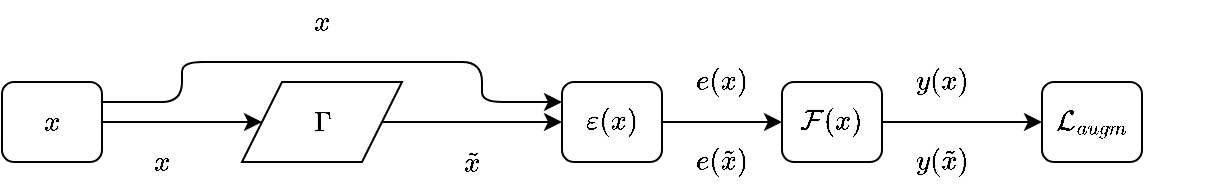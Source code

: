 <mxfile version="22.1.17" type="github">
  <diagram name="第 1 页" id="o04sqp-fn6l7u98TkgWh">
    <mxGraphModel dx="1221" dy="618" grid="1" gridSize="10" guides="1" tooltips="1" connect="1" arrows="1" fold="1" page="1" pageScale="1" pageWidth="3300" pageHeight="4681" math="1" shadow="0">
      <root>
        <mxCell id="0" />
        <mxCell id="1" parent="0" />
        <mxCell id="IFNGJjRrk_RT7um1f7Ms-9" style="edgeStyle=orthogonalEdgeStyle;rounded=0;orthogonalLoop=1;jettySize=auto;html=1;exitX=1;exitY=0.5;exitDx=0;exitDy=0;" edge="1" parent="1" source="IFNGJjRrk_RT7um1f7Ms-2" target="IFNGJjRrk_RT7um1f7Ms-6">
          <mxGeometry relative="1" as="geometry">
            <Array as="points">
              <mxPoint x="380" y="430" />
              <mxPoint x="380" y="430" />
            </Array>
          </mxGeometry>
        </mxCell>
        <mxCell id="IFNGJjRrk_RT7um1f7Ms-16" style="edgeStyle=orthogonalEdgeStyle;rounded=1;orthogonalLoop=1;jettySize=auto;html=1;exitX=1;exitY=0.25;exitDx=0;exitDy=0;entryX=0;entryY=0.25;entryDx=0;entryDy=0;curved=0;" edge="1" parent="1" source="IFNGJjRrk_RT7um1f7Ms-2" target="IFNGJjRrk_RT7um1f7Ms-7">
          <mxGeometry relative="1" as="geometry">
            <Array as="points">
              <mxPoint x="390" y="420" />
              <mxPoint x="390" y="400" />
              <mxPoint x="540" y="400" />
              <mxPoint x="540" y="420" />
            </Array>
          </mxGeometry>
        </mxCell>
        <mxCell id="IFNGJjRrk_RT7um1f7Ms-2" value="$$x$$" style="rounded=1;whiteSpace=wrap;html=1;" vertex="1" parent="1">
          <mxGeometry x="300" y="410" width="50" height="40" as="geometry" />
        </mxCell>
        <mxCell id="IFNGJjRrk_RT7um1f7Ms-10" style="edgeStyle=orthogonalEdgeStyle;rounded=0;orthogonalLoop=1;jettySize=auto;html=1;exitX=1;exitY=0.5;exitDx=0;exitDy=0;entryX=0;entryY=0.5;entryDx=0;entryDy=0;" edge="1" parent="1" source="IFNGJjRrk_RT7um1f7Ms-6" target="IFNGJjRrk_RT7um1f7Ms-7">
          <mxGeometry relative="1" as="geometry">
            <mxPoint x="560" y="430" as="targetPoint" />
          </mxGeometry>
        </mxCell>
        <mxCell id="IFNGJjRrk_RT7um1f7Ms-6" value="$$\Gamma$$" style="shape=parallelogram;perimeter=parallelogramPerimeter;whiteSpace=wrap;html=1;fixedSize=1;" vertex="1" parent="1">
          <mxGeometry x="420" y="410" width="80" height="40" as="geometry" />
        </mxCell>
        <mxCell id="IFNGJjRrk_RT7um1f7Ms-12" style="edgeStyle=orthogonalEdgeStyle;rounded=0;orthogonalLoop=1;jettySize=auto;html=1;exitX=1;exitY=0.5;exitDx=0;exitDy=0;" edge="1" parent="1" source="IFNGJjRrk_RT7um1f7Ms-7" target="IFNGJjRrk_RT7um1f7Ms-8">
          <mxGeometry relative="1" as="geometry" />
        </mxCell>
        <mxCell id="IFNGJjRrk_RT7um1f7Ms-7" value="$$\varepsilon(x)$$" style="rounded=1;whiteSpace=wrap;html=1;" vertex="1" parent="1">
          <mxGeometry x="580" y="410" width="50" height="40" as="geometry" />
        </mxCell>
        <mxCell id="IFNGJjRrk_RT7um1f7Ms-13" style="edgeStyle=orthogonalEdgeStyle;rounded=0;orthogonalLoop=1;jettySize=auto;html=1;exitX=1;exitY=0.5;exitDx=0;exitDy=0;entryX=0;entryY=0.5;entryDx=0;entryDy=0;" edge="1" parent="1" source="IFNGJjRrk_RT7um1f7Ms-8" target="IFNGJjRrk_RT7um1f7Ms-27">
          <mxGeometry relative="1" as="geometry">
            <mxPoint x="800" y="430" as="targetPoint" />
          </mxGeometry>
        </mxCell>
        <mxCell id="IFNGJjRrk_RT7um1f7Ms-8" value="$$\mathcal{F}(x)$$" style="rounded=1;whiteSpace=wrap;html=1;" vertex="1" parent="1">
          <mxGeometry x="690" y="410" width="50" height="40" as="geometry" />
        </mxCell>
        <mxCell id="IFNGJjRrk_RT7um1f7Ms-20" value="$$x$$" style="rounded=0;whiteSpace=wrap;html=1;opacity=0;" vertex="1" parent="1">
          <mxGeometry x="360" y="440" width="40" height="20" as="geometry" />
        </mxCell>
        <mxCell id="IFNGJjRrk_RT7um1f7Ms-21" value="$$\tilde{x}$$" style="rounded=0;whiteSpace=wrap;html=1;opacity=0;" vertex="1" parent="1">
          <mxGeometry x="510" y="440" width="50" height="20" as="geometry" />
        </mxCell>
        <mxCell id="IFNGJjRrk_RT7um1f7Ms-22" value="$$e(x)$$" style="rounded=0;whiteSpace=wrap;html=1;opacity=0;" vertex="1" parent="1">
          <mxGeometry x="640" y="400" width="40" height="20" as="geometry" />
        </mxCell>
        <mxCell id="IFNGJjRrk_RT7um1f7Ms-23" value="$$e(\tilde{x})$$" style="rounded=0;whiteSpace=wrap;html=1;opacity=0;" vertex="1" parent="1">
          <mxGeometry x="637.5" y="440" width="45" height="20" as="geometry" />
        </mxCell>
        <mxCell id="IFNGJjRrk_RT7um1f7Ms-24" value="$$y(x)$$" style="rounded=0;whiteSpace=wrap;html=1;opacity=0;" vertex="1" parent="1">
          <mxGeometry x="750" y="400" width="40" height="20" as="geometry" />
        </mxCell>
        <mxCell id="IFNGJjRrk_RT7um1f7Ms-25" value="$$x$$" style="rounded=0;whiteSpace=wrap;html=1;opacity=0;" vertex="1" parent="1">
          <mxGeometry x="440" y="370" width="40" height="20" as="geometry" />
        </mxCell>
        <mxCell id="IFNGJjRrk_RT7um1f7Ms-26" value="$$y(\tilde{x})$$" style="rounded=0;whiteSpace=wrap;html=1;opacity=0;" vertex="1" parent="1">
          <mxGeometry x="750" y="440" width="40" height="20" as="geometry" />
        </mxCell>
        <mxCell id="IFNGJjRrk_RT7um1f7Ms-27" value="$$\mathcal{L}_{augm}$$" style="rounded=1;whiteSpace=wrap;html=1;" vertex="1" parent="1">
          <mxGeometry x="820" y="410" width="50" height="40" as="geometry" />
        </mxCell>
      </root>
    </mxGraphModel>
  </diagram>
</mxfile>
